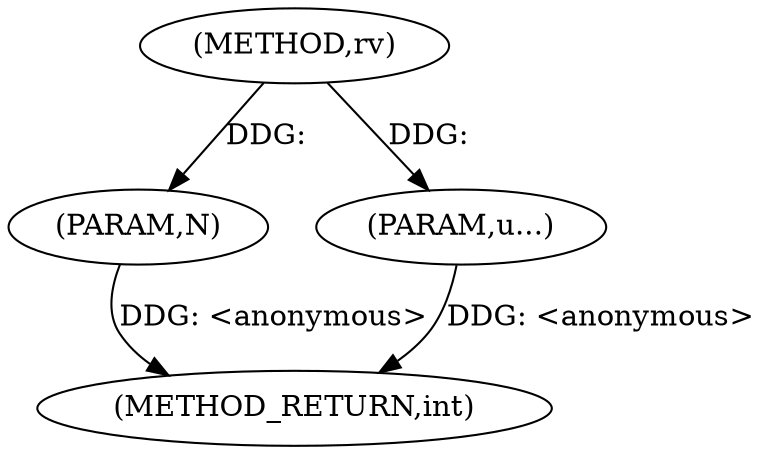 digraph "rv" {  
"1000470" [label = "(METHOD,rv)" ]
"1000474" [label = "(METHOD_RETURN,int)" ]
"1000471" [label = "(PARAM,N)" ]
"1000472" [label = "(PARAM,u...)" ]
  "1000471" -> "1000474"  [ label = "DDG: <anonymous>"] 
  "1000472" -> "1000474"  [ label = "DDG: <anonymous>"] 
  "1000470" -> "1000471"  [ label = "DDG: "] 
  "1000470" -> "1000472"  [ label = "DDG: "] 
}
